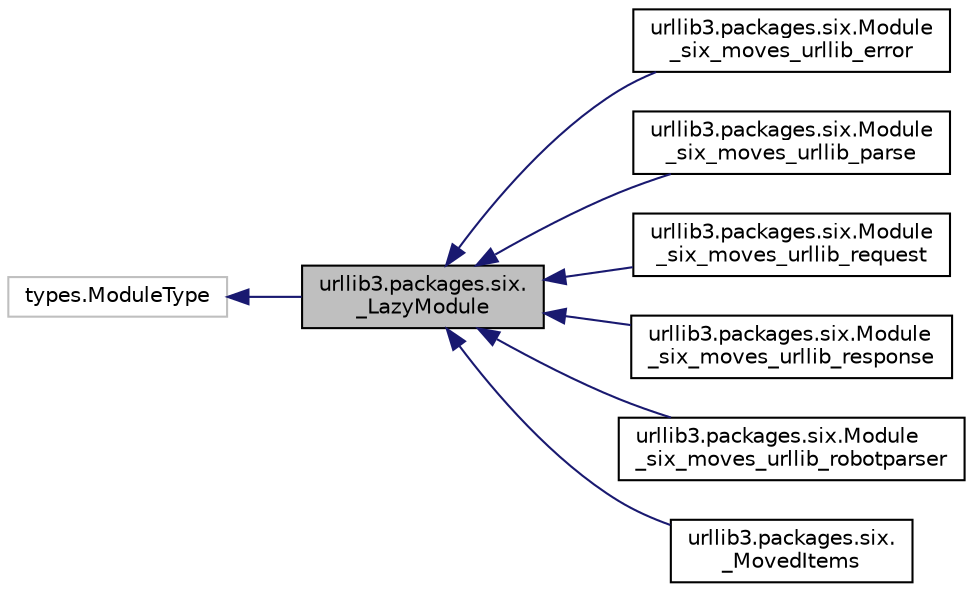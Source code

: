 digraph "urllib3.packages.six._LazyModule"
{
 // LATEX_PDF_SIZE
  edge [fontname="Helvetica",fontsize="10",labelfontname="Helvetica",labelfontsize="10"];
  node [fontname="Helvetica",fontsize="10",shape=record];
  rankdir="LR";
  Node1 [label="urllib3.packages.six.\l_LazyModule",height=0.2,width=0.4,color="black", fillcolor="grey75", style="filled", fontcolor="black",tooltip=" "];
  Node2 -> Node1 [dir="back",color="midnightblue",fontsize="10",style="solid",fontname="Helvetica"];
  Node2 [label="types.ModuleType",height=0.2,width=0.4,color="grey75", fillcolor="white", style="filled",tooltip=" "];
  Node1 -> Node3 [dir="back",color="midnightblue",fontsize="10",style="solid",fontname="Helvetica"];
  Node3 [label="urllib3.packages.six.Module\l_six_moves_urllib_error",height=0.2,width=0.4,color="black", fillcolor="white", style="filled",URL="$classurllib3_1_1packages_1_1six_1_1Module__six__moves__urllib__error.html",tooltip=" "];
  Node1 -> Node4 [dir="back",color="midnightblue",fontsize="10",style="solid",fontname="Helvetica"];
  Node4 [label="urllib3.packages.six.Module\l_six_moves_urllib_parse",height=0.2,width=0.4,color="black", fillcolor="white", style="filled",URL="$classurllib3_1_1packages_1_1six_1_1Module__six__moves__urllib__parse.html",tooltip=" "];
  Node1 -> Node5 [dir="back",color="midnightblue",fontsize="10",style="solid",fontname="Helvetica"];
  Node5 [label="urllib3.packages.six.Module\l_six_moves_urllib_request",height=0.2,width=0.4,color="black", fillcolor="white", style="filled",URL="$classurllib3_1_1packages_1_1six_1_1Module__six__moves__urllib__request.html",tooltip=" "];
  Node1 -> Node6 [dir="back",color="midnightblue",fontsize="10",style="solid",fontname="Helvetica"];
  Node6 [label="urllib3.packages.six.Module\l_six_moves_urllib_response",height=0.2,width=0.4,color="black", fillcolor="white", style="filled",URL="$classurllib3_1_1packages_1_1six_1_1Module__six__moves__urllib__response.html",tooltip=" "];
  Node1 -> Node7 [dir="back",color="midnightblue",fontsize="10",style="solid",fontname="Helvetica"];
  Node7 [label="urllib3.packages.six.Module\l_six_moves_urllib_robotparser",height=0.2,width=0.4,color="black", fillcolor="white", style="filled",URL="$classurllib3_1_1packages_1_1six_1_1Module__six__moves__urllib__robotparser.html",tooltip=" "];
  Node1 -> Node8 [dir="back",color="midnightblue",fontsize="10",style="solid",fontname="Helvetica"];
  Node8 [label="urllib3.packages.six.\l_MovedItems",height=0.2,width=0.4,color="black", fillcolor="white", style="filled",URL="$classurllib3_1_1packages_1_1six_1_1__MovedItems.html",tooltip=" "];
}

